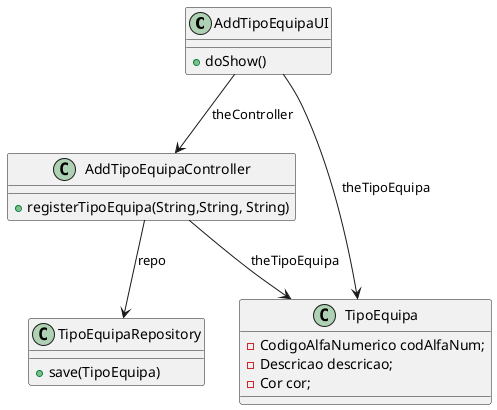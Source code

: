 @startuml
'http://plantuml.com/skinparam.html


class AddTipoEquipaUI {
      +doShow()
}

class AddTipoEquipaController {
    +registerTipoEquipa(String,String, String)
}

class TipoEquipa {
-CodigoAlfaNumerico codAlfaNum;
-Descricao descricao;
-Cor cor;
}

class TipoEquipaRepository {
  +save(TipoEquipa)
}


AddTipoEquipaUI  --> AddTipoEquipaController : theController

AddTipoEquipaUI  -->  TipoEquipa : theTipoEquipa

AddTipoEquipaController  -->  TipoEquipaRepository : repo

AddTipoEquipaController  -->  TipoEquipa : theTipoEquipa
@enduml
